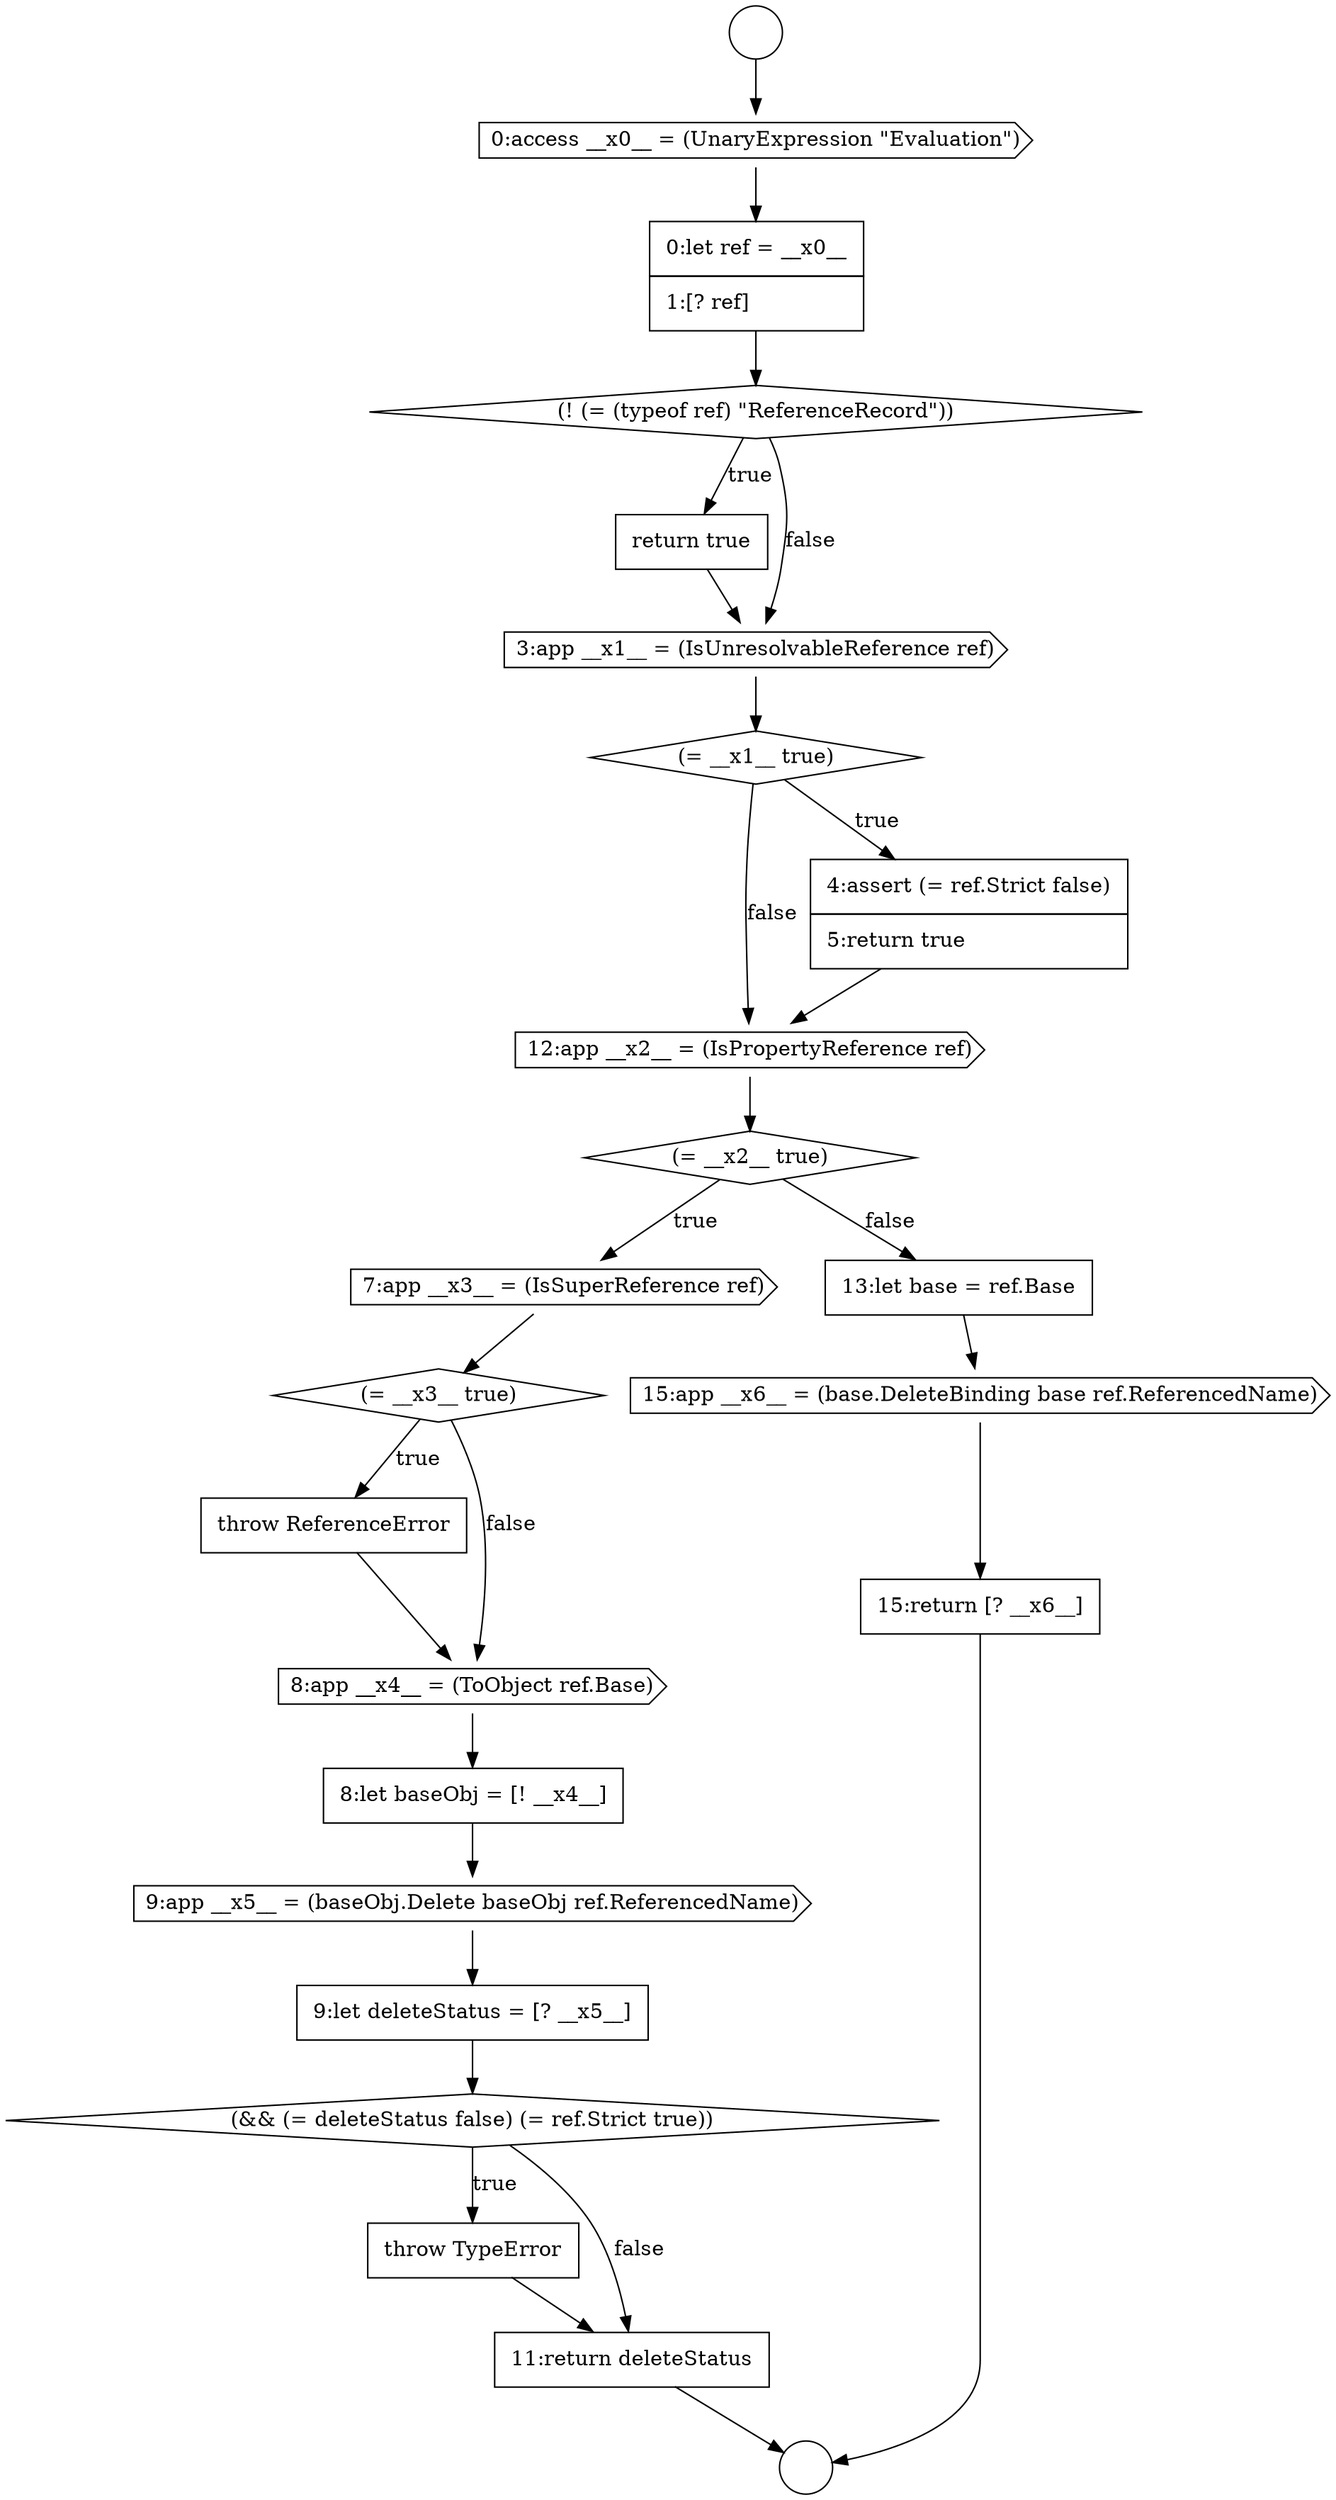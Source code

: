 digraph {
  node5088 [shape=none, margin=0, label=<<font color="black">
    <table border="0" cellborder="1" cellspacing="0" cellpadding="10">
      <tr><td align="left">9:let deleteStatus = [? __x5__]</td></tr>
    </table>
  </font>> color="black" fillcolor="white" style=filled]
  node5084 [shape=none, margin=0, label=<<font color="black">
    <table border="0" cellborder="1" cellspacing="0" cellpadding="10">
      <tr><td align="left">throw ReferenceError</td></tr>
    </table>
  </font>> color="black" fillcolor="white" style=filled]
  node5085 [shape=cds, label=<<font color="black">8:app __x4__ = (ToObject ref.Base)</font>> color="black" fillcolor="white" style=filled]
  node5081 [shape=diamond, label=<<font color="black">(= __x2__ true)</font>> color="black" fillcolor="white" style=filled]
  node5090 [shape=none, margin=0, label=<<font color="black">
    <table border="0" cellborder="1" cellspacing="0" cellpadding="10">
      <tr><td align="left">throw TypeError</td></tr>
    </table>
  </font>> color="black" fillcolor="white" style=filled]
  node5086 [shape=none, margin=0, label=<<font color="black">
    <table border="0" cellborder="1" cellspacing="0" cellpadding="10">
      <tr><td align="left">8:let baseObj = [! __x4__]</td></tr>
    </table>
  </font>> color="black" fillcolor="white" style=filled]
  node5082 [shape=cds, label=<<font color="black">7:app __x3__ = (IsSuperReference ref)</font>> color="black" fillcolor="white" style=filled]
  node5083 [shape=diamond, label=<<font color="black">(= __x3__ true)</font>> color="black" fillcolor="white" style=filled]
  node5087 [shape=cds, label=<<font color="black">9:app __x5__ = (baseObj.Delete baseObj ref.ReferencedName)</font>> color="black" fillcolor="white" style=filled]
  node5072 [shape=circle label=" " color="black" fillcolor="white" style=filled]
  node5078 [shape=diamond, label=<<font color="black">(= __x1__ true)</font>> color="black" fillcolor="white" style=filled]
  node5092 [shape=none, margin=0, label=<<font color="black">
    <table border="0" cellborder="1" cellspacing="0" cellpadding="10">
      <tr><td align="left">13:let base = ref.Base</td></tr>
    </table>
  </font>> color="black" fillcolor="white" style=filled]
  node5073 [shape=cds, label=<<font color="black">0:access __x0__ = (UnaryExpression &quot;Evaluation&quot;)</font>> color="black" fillcolor="white" style=filled]
  node5076 [shape=none, margin=0, label=<<font color="black">
    <table border="0" cellborder="1" cellspacing="0" cellpadding="10">
      <tr><td align="left">return true</td></tr>
    </table>
  </font>> color="black" fillcolor="white" style=filled]
  node5091 [shape=none, margin=0, label=<<font color="black">
    <table border="0" cellborder="1" cellspacing="0" cellpadding="10">
      <tr><td align="left">11:return deleteStatus</td></tr>
    </table>
  </font>> color="black" fillcolor="white" style=filled]
  node5077 [shape=cds, label=<<font color="black">3:app __x1__ = (IsUnresolvableReference ref)</font>> color="black" fillcolor="white" style=filled]
  node5075 [shape=diamond, label=<<font color="black">(! (= (typeof ref) &quot;ReferenceRecord&quot;))</font>> color="black" fillcolor="white" style=filled]
  node5080 [shape=cds, label=<<font color="black">12:app __x2__ = (IsPropertyReference ref)</font>> color="black" fillcolor="white" style=filled]
  node5071 [shape=circle label=" " color="black" fillcolor="white" style=filled]
  node5093 [shape=cds, label=<<font color="black">15:app __x6__ = (base.DeleteBinding base ref.ReferencedName)</font>> color="black" fillcolor="white" style=filled]
  node5094 [shape=none, margin=0, label=<<font color="black">
    <table border="0" cellborder="1" cellspacing="0" cellpadding="10">
      <tr><td align="left">15:return [? __x6__]</td></tr>
    </table>
  </font>> color="black" fillcolor="white" style=filled]
  node5089 [shape=diamond, label=<<font color="black">(&amp;&amp; (= deleteStatus false) (= ref.Strict true))</font>> color="black" fillcolor="white" style=filled]
  node5074 [shape=none, margin=0, label=<<font color="black">
    <table border="0" cellborder="1" cellspacing="0" cellpadding="10">
      <tr><td align="left">0:let ref = __x0__</td></tr>
      <tr><td align="left">1:[? ref]</td></tr>
    </table>
  </font>> color="black" fillcolor="white" style=filled]
  node5079 [shape=none, margin=0, label=<<font color="black">
    <table border="0" cellborder="1" cellspacing="0" cellpadding="10">
      <tr><td align="left">4:assert (= ref.Strict false)</td></tr>
      <tr><td align="left">5:return true</td></tr>
    </table>
  </font>> color="black" fillcolor="white" style=filled]
  node5094 -> node5072 [ color="black"]
  node5090 -> node5091 [ color="black"]
  node5091 -> node5072 [ color="black"]
  node5087 -> node5088 [ color="black"]
  node5082 -> node5083 [ color="black"]
  node5075 -> node5076 [label=<<font color="black">true</font>> color="black"]
  node5075 -> node5077 [label=<<font color="black">false</font>> color="black"]
  node5086 -> node5087 [ color="black"]
  node5078 -> node5079 [label=<<font color="black">true</font>> color="black"]
  node5078 -> node5080 [label=<<font color="black">false</font>> color="black"]
  node5076 -> node5077 [ color="black"]
  node5071 -> node5073 [ color="black"]
  node5074 -> node5075 [ color="black"]
  node5081 -> node5082 [label=<<font color="black">true</font>> color="black"]
  node5081 -> node5092 [label=<<font color="black">false</font>> color="black"]
  node5077 -> node5078 [ color="black"]
  node5080 -> node5081 [ color="black"]
  node5089 -> node5090 [label=<<font color="black">true</font>> color="black"]
  node5089 -> node5091 [label=<<font color="black">false</font>> color="black"]
  node5079 -> node5080 [ color="black"]
  node5092 -> node5093 [ color="black"]
  node5084 -> node5085 [ color="black"]
  node5088 -> node5089 [ color="black"]
  node5085 -> node5086 [ color="black"]
  node5093 -> node5094 [ color="black"]
  node5073 -> node5074 [ color="black"]
  node5083 -> node5084 [label=<<font color="black">true</font>> color="black"]
  node5083 -> node5085 [label=<<font color="black">false</font>> color="black"]
}
